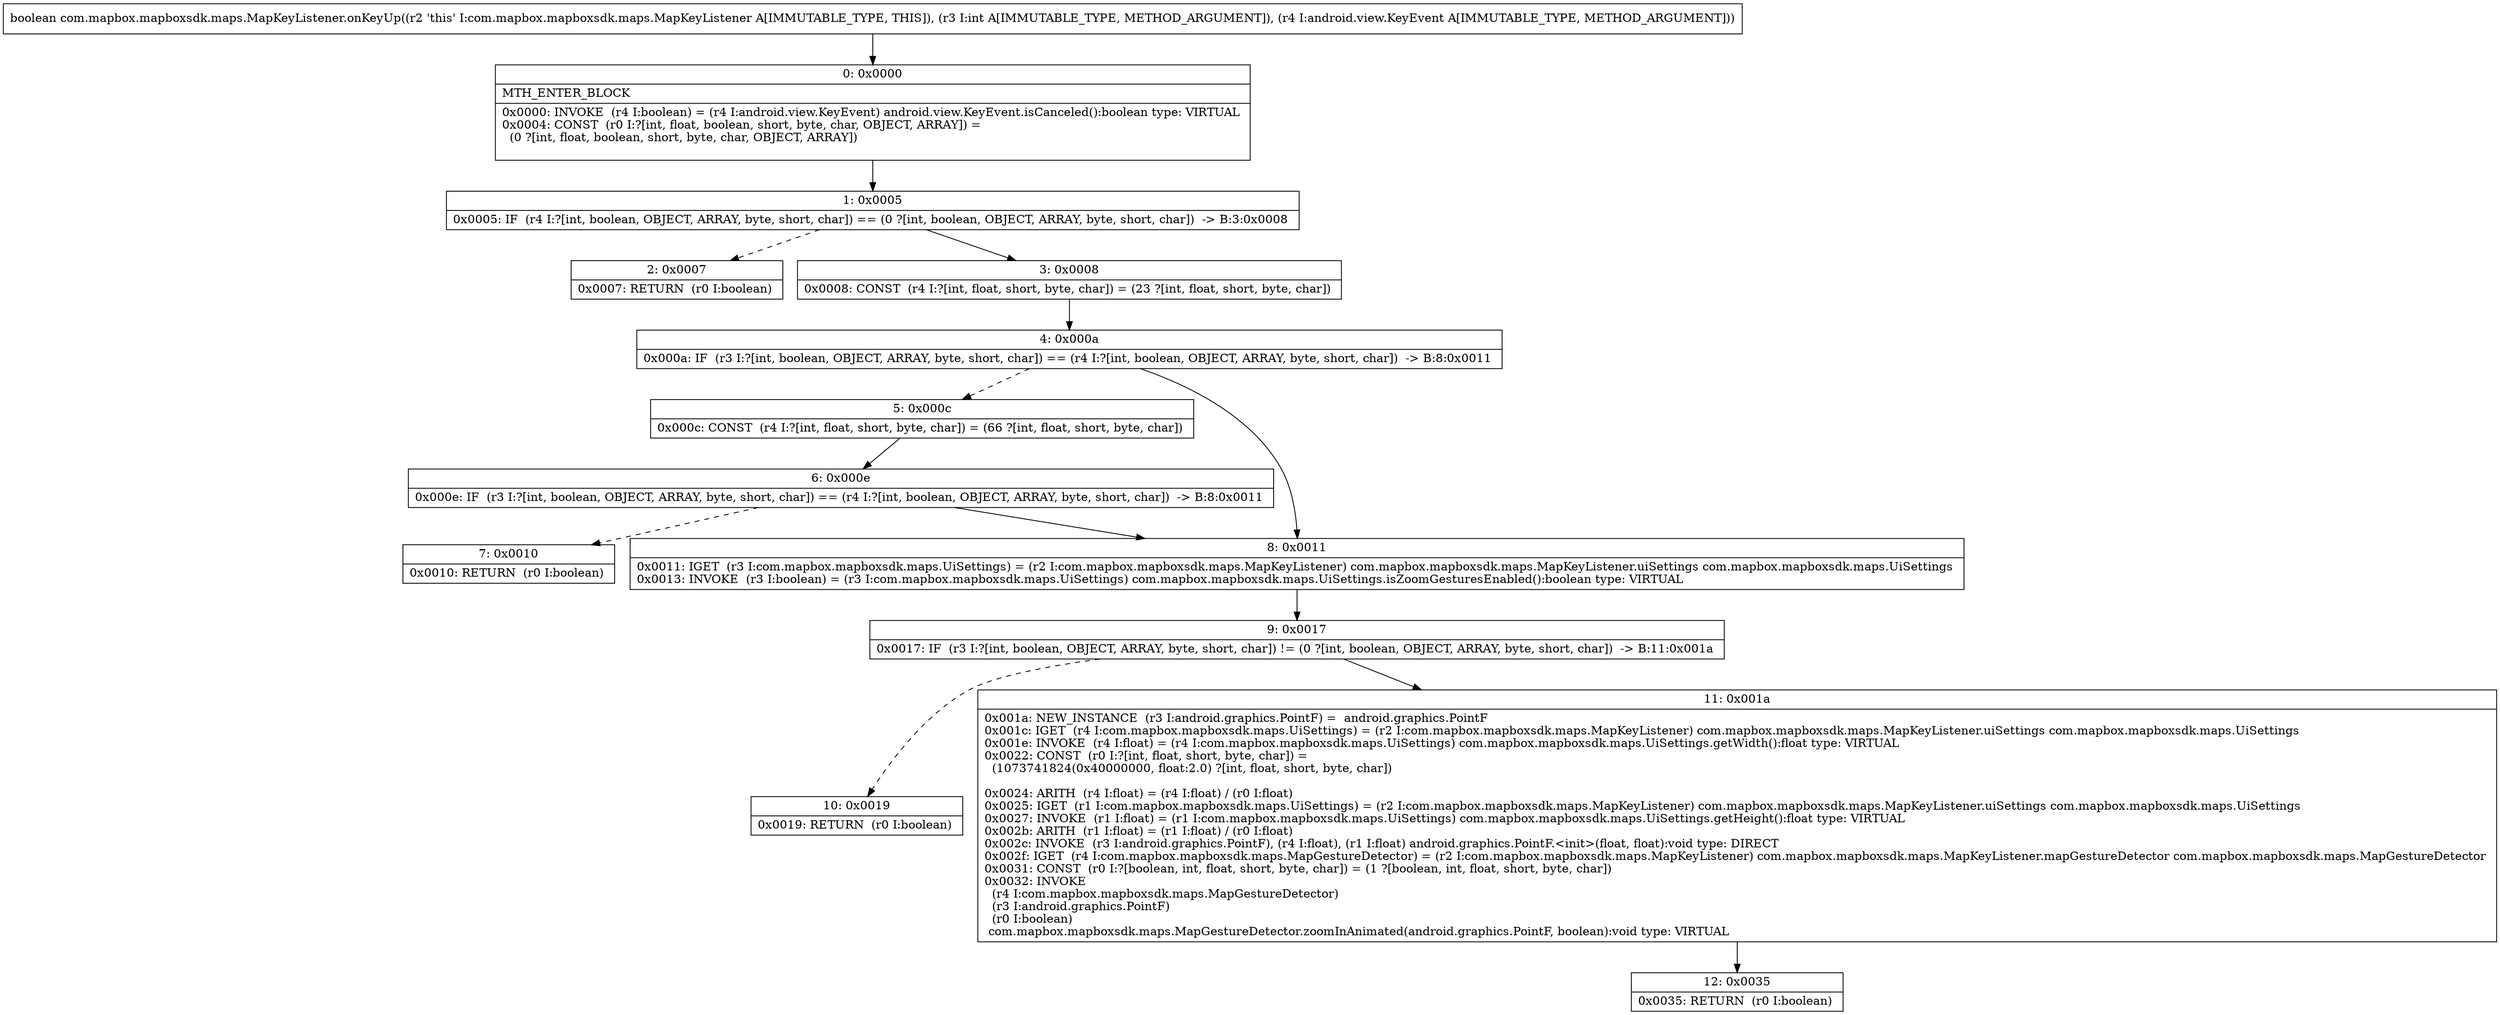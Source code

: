 digraph "CFG forcom.mapbox.mapboxsdk.maps.MapKeyListener.onKeyUp(ILandroid\/view\/KeyEvent;)Z" {
Node_0 [shape=record,label="{0\:\ 0x0000|MTH_ENTER_BLOCK\l|0x0000: INVOKE  (r4 I:boolean) = (r4 I:android.view.KeyEvent) android.view.KeyEvent.isCanceled():boolean type: VIRTUAL \l0x0004: CONST  (r0 I:?[int, float, boolean, short, byte, char, OBJECT, ARRAY]) = \l  (0 ?[int, float, boolean, short, byte, char, OBJECT, ARRAY])\l \l}"];
Node_1 [shape=record,label="{1\:\ 0x0005|0x0005: IF  (r4 I:?[int, boolean, OBJECT, ARRAY, byte, short, char]) == (0 ?[int, boolean, OBJECT, ARRAY, byte, short, char])  \-\> B:3:0x0008 \l}"];
Node_2 [shape=record,label="{2\:\ 0x0007|0x0007: RETURN  (r0 I:boolean) \l}"];
Node_3 [shape=record,label="{3\:\ 0x0008|0x0008: CONST  (r4 I:?[int, float, short, byte, char]) = (23 ?[int, float, short, byte, char]) \l}"];
Node_4 [shape=record,label="{4\:\ 0x000a|0x000a: IF  (r3 I:?[int, boolean, OBJECT, ARRAY, byte, short, char]) == (r4 I:?[int, boolean, OBJECT, ARRAY, byte, short, char])  \-\> B:8:0x0011 \l}"];
Node_5 [shape=record,label="{5\:\ 0x000c|0x000c: CONST  (r4 I:?[int, float, short, byte, char]) = (66 ?[int, float, short, byte, char]) \l}"];
Node_6 [shape=record,label="{6\:\ 0x000e|0x000e: IF  (r3 I:?[int, boolean, OBJECT, ARRAY, byte, short, char]) == (r4 I:?[int, boolean, OBJECT, ARRAY, byte, short, char])  \-\> B:8:0x0011 \l}"];
Node_7 [shape=record,label="{7\:\ 0x0010|0x0010: RETURN  (r0 I:boolean) \l}"];
Node_8 [shape=record,label="{8\:\ 0x0011|0x0011: IGET  (r3 I:com.mapbox.mapboxsdk.maps.UiSettings) = (r2 I:com.mapbox.mapboxsdk.maps.MapKeyListener) com.mapbox.mapboxsdk.maps.MapKeyListener.uiSettings com.mapbox.mapboxsdk.maps.UiSettings \l0x0013: INVOKE  (r3 I:boolean) = (r3 I:com.mapbox.mapboxsdk.maps.UiSettings) com.mapbox.mapboxsdk.maps.UiSettings.isZoomGesturesEnabled():boolean type: VIRTUAL \l}"];
Node_9 [shape=record,label="{9\:\ 0x0017|0x0017: IF  (r3 I:?[int, boolean, OBJECT, ARRAY, byte, short, char]) != (0 ?[int, boolean, OBJECT, ARRAY, byte, short, char])  \-\> B:11:0x001a \l}"];
Node_10 [shape=record,label="{10\:\ 0x0019|0x0019: RETURN  (r0 I:boolean) \l}"];
Node_11 [shape=record,label="{11\:\ 0x001a|0x001a: NEW_INSTANCE  (r3 I:android.graphics.PointF) =  android.graphics.PointF \l0x001c: IGET  (r4 I:com.mapbox.mapboxsdk.maps.UiSettings) = (r2 I:com.mapbox.mapboxsdk.maps.MapKeyListener) com.mapbox.mapboxsdk.maps.MapKeyListener.uiSettings com.mapbox.mapboxsdk.maps.UiSettings \l0x001e: INVOKE  (r4 I:float) = (r4 I:com.mapbox.mapboxsdk.maps.UiSettings) com.mapbox.mapboxsdk.maps.UiSettings.getWidth():float type: VIRTUAL \l0x0022: CONST  (r0 I:?[int, float, short, byte, char]) = \l  (1073741824(0x40000000, float:2.0) ?[int, float, short, byte, char])\l \l0x0024: ARITH  (r4 I:float) = (r4 I:float) \/ (r0 I:float) \l0x0025: IGET  (r1 I:com.mapbox.mapboxsdk.maps.UiSettings) = (r2 I:com.mapbox.mapboxsdk.maps.MapKeyListener) com.mapbox.mapboxsdk.maps.MapKeyListener.uiSettings com.mapbox.mapboxsdk.maps.UiSettings \l0x0027: INVOKE  (r1 I:float) = (r1 I:com.mapbox.mapboxsdk.maps.UiSettings) com.mapbox.mapboxsdk.maps.UiSettings.getHeight():float type: VIRTUAL \l0x002b: ARITH  (r1 I:float) = (r1 I:float) \/ (r0 I:float) \l0x002c: INVOKE  (r3 I:android.graphics.PointF), (r4 I:float), (r1 I:float) android.graphics.PointF.\<init\>(float, float):void type: DIRECT \l0x002f: IGET  (r4 I:com.mapbox.mapboxsdk.maps.MapGestureDetector) = (r2 I:com.mapbox.mapboxsdk.maps.MapKeyListener) com.mapbox.mapboxsdk.maps.MapKeyListener.mapGestureDetector com.mapbox.mapboxsdk.maps.MapGestureDetector \l0x0031: CONST  (r0 I:?[boolean, int, float, short, byte, char]) = (1 ?[boolean, int, float, short, byte, char]) \l0x0032: INVOKE  \l  (r4 I:com.mapbox.mapboxsdk.maps.MapGestureDetector)\l  (r3 I:android.graphics.PointF)\l  (r0 I:boolean)\l com.mapbox.mapboxsdk.maps.MapGestureDetector.zoomInAnimated(android.graphics.PointF, boolean):void type: VIRTUAL \l}"];
Node_12 [shape=record,label="{12\:\ 0x0035|0x0035: RETURN  (r0 I:boolean) \l}"];
MethodNode[shape=record,label="{boolean com.mapbox.mapboxsdk.maps.MapKeyListener.onKeyUp((r2 'this' I:com.mapbox.mapboxsdk.maps.MapKeyListener A[IMMUTABLE_TYPE, THIS]), (r3 I:int A[IMMUTABLE_TYPE, METHOD_ARGUMENT]), (r4 I:android.view.KeyEvent A[IMMUTABLE_TYPE, METHOD_ARGUMENT])) }"];
MethodNode -> Node_0;
Node_0 -> Node_1;
Node_1 -> Node_2[style=dashed];
Node_1 -> Node_3;
Node_3 -> Node_4;
Node_4 -> Node_5[style=dashed];
Node_4 -> Node_8;
Node_5 -> Node_6;
Node_6 -> Node_7[style=dashed];
Node_6 -> Node_8;
Node_8 -> Node_9;
Node_9 -> Node_10[style=dashed];
Node_9 -> Node_11;
Node_11 -> Node_12;
}

